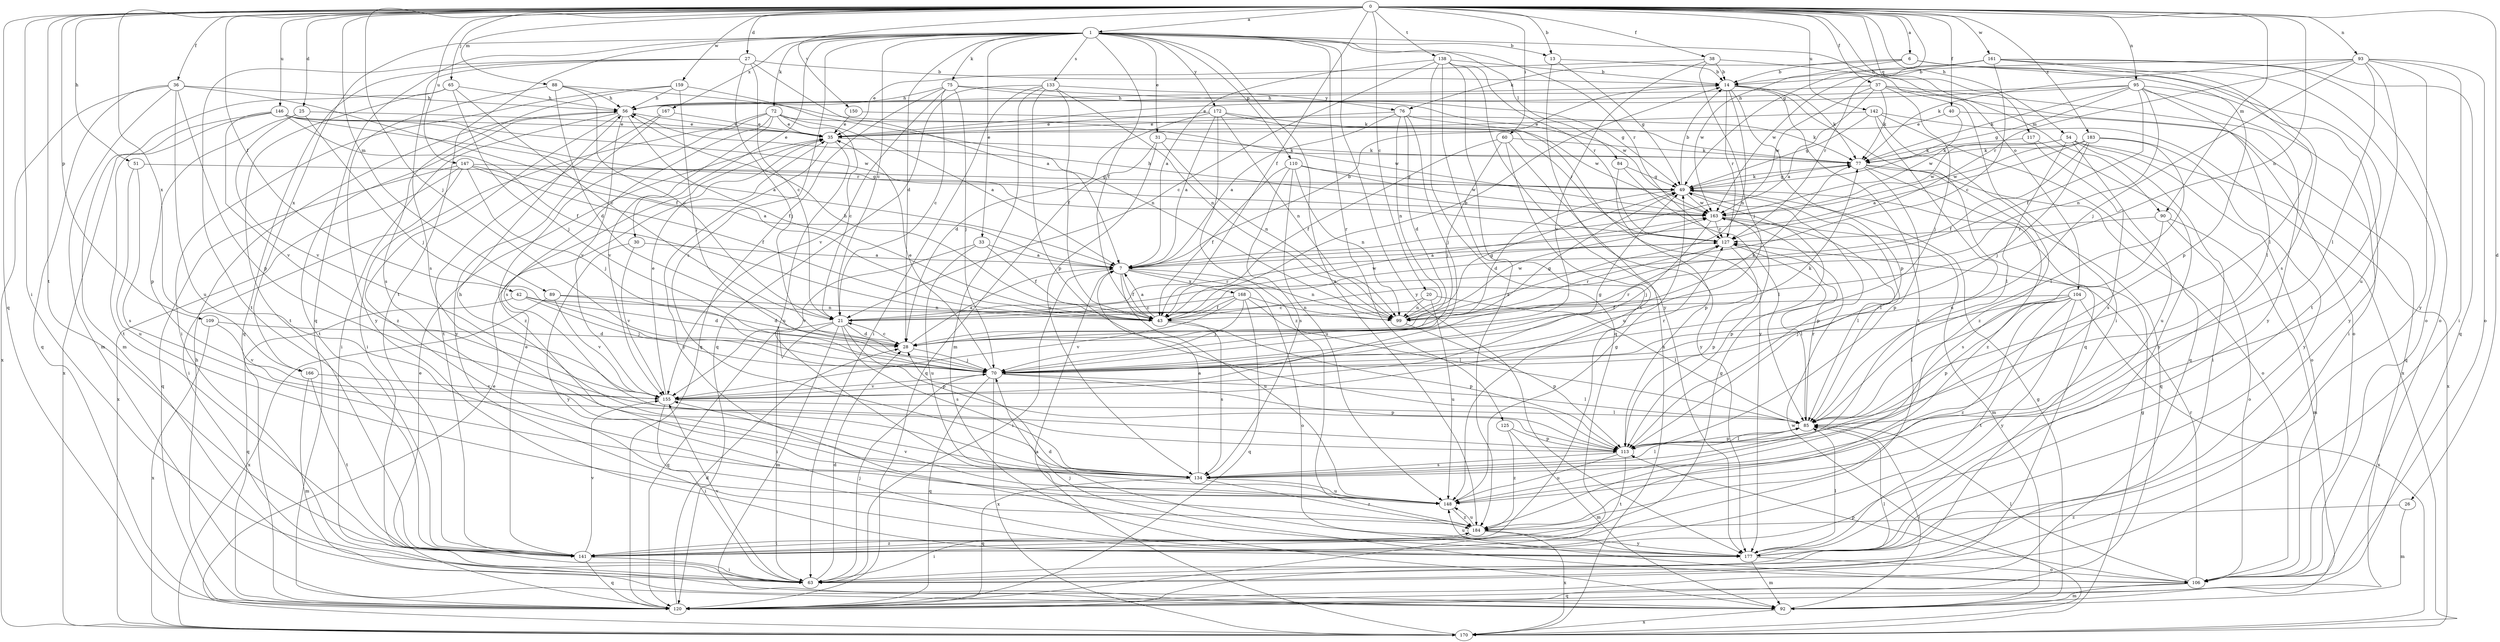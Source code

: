 strict digraph  {
0;
1;
6;
7;
13;
14;
20;
21;
25;
26;
27;
28;
30;
31;
33;
35;
36;
37;
38;
40;
42;
43;
49;
51;
54;
56;
60;
63;
65;
70;
72;
75;
76;
77;
84;
85;
88;
89;
90;
92;
93;
95;
99;
104;
106;
109;
110;
113;
117;
120;
125;
127;
133;
134;
138;
141;
142;
146;
147;
148;
150;
155;
159;
161;
163;
166;
167;
168;
170;
172;
177;
183;
184;
0 -> 1  [label=a];
0 -> 6  [label=a];
0 -> 13  [label=b];
0 -> 20  [label=c];
0 -> 25  [label=d];
0 -> 26  [label=d];
0 -> 27  [label=d];
0 -> 36  [label=f];
0 -> 37  [label=f];
0 -> 38  [label=f];
0 -> 40  [label=f];
0 -> 42  [label=f];
0 -> 43  [label=f];
0 -> 49  [label=g];
0 -> 51  [label=h];
0 -> 54  [label=h];
0 -> 60  [label=i];
0 -> 63  [label=i];
0 -> 65  [label=j];
0 -> 70  [label=j];
0 -> 88  [label=m];
0 -> 89  [label=m];
0 -> 90  [label=m];
0 -> 93  [label=n];
0 -> 95  [label=n];
0 -> 99  [label=n];
0 -> 104  [label=o];
0 -> 109  [label=p];
0 -> 117  [label=q];
0 -> 120  [label=q];
0 -> 138  [label=t];
0 -> 141  [label=t];
0 -> 142  [label=u];
0 -> 146  [label=u];
0 -> 147  [label=u];
0 -> 150  [label=v];
0 -> 159  [label=w];
0 -> 161  [label=w];
0 -> 166  [label=x];
0 -> 183  [label=z];
1 -> 13  [label=b];
1 -> 21  [label=c];
1 -> 28  [label=d];
1 -> 30  [label=e];
1 -> 31  [label=e];
1 -> 33  [label=e];
1 -> 43  [label=f];
1 -> 72  [label=k];
1 -> 75  [label=k];
1 -> 84  [label=l];
1 -> 90  [label=m];
1 -> 110  [label=p];
1 -> 120  [label=q];
1 -> 125  [label=r];
1 -> 127  [label=r];
1 -> 133  [label=s];
1 -> 134  [label=s];
1 -> 141  [label=t];
1 -> 166  [label=x];
1 -> 167  [label=x];
1 -> 172  [label=y];
1 -> 177  [label=y];
1 -> 184  [label=z];
6 -> 14  [label=b];
6 -> 76  [label=k];
6 -> 106  [label=o];
6 -> 113  [label=p];
6 -> 141  [label=t];
6 -> 163  [label=w];
7 -> 14  [label=b];
7 -> 43  [label=f];
7 -> 63  [label=i];
7 -> 99  [label=n];
7 -> 106  [label=o];
7 -> 148  [label=u];
7 -> 168  [label=x];
13 -> 14  [label=b];
13 -> 49  [label=g];
13 -> 170  [label=x];
14 -> 56  [label=h];
14 -> 77  [label=k];
14 -> 99  [label=n];
14 -> 113  [label=p];
14 -> 120  [label=q];
14 -> 127  [label=r];
14 -> 141  [label=t];
20 -> 21  [label=c];
20 -> 85  [label=l];
20 -> 99  [label=n];
20 -> 148  [label=u];
21 -> 28  [label=d];
21 -> 63  [label=i];
21 -> 92  [label=m];
21 -> 113  [label=p];
21 -> 120  [label=q];
21 -> 127  [label=r];
21 -> 134  [label=s];
25 -> 35  [label=e];
25 -> 70  [label=j];
25 -> 113  [label=p];
25 -> 155  [label=v];
26 -> 92  [label=m];
26 -> 184  [label=z];
27 -> 7  [label=a];
27 -> 14  [label=b];
27 -> 21  [label=c];
27 -> 70  [label=j];
27 -> 120  [label=q];
27 -> 134  [label=s];
27 -> 141  [label=t];
28 -> 7  [label=a];
28 -> 21  [label=c];
28 -> 49  [label=g];
28 -> 70  [label=j];
28 -> 77  [label=k];
28 -> 127  [label=r];
30 -> 7  [label=a];
30 -> 155  [label=v];
30 -> 177  [label=y];
31 -> 77  [label=k];
31 -> 99  [label=n];
31 -> 120  [label=q];
31 -> 134  [label=s];
33 -> 7  [label=a];
33 -> 43  [label=f];
33 -> 148  [label=u];
33 -> 155  [label=v];
35 -> 77  [label=k];
35 -> 148  [label=u];
35 -> 177  [label=y];
36 -> 43  [label=f];
36 -> 56  [label=h];
36 -> 92  [label=m];
36 -> 113  [label=p];
36 -> 120  [label=q];
36 -> 148  [label=u];
36 -> 170  [label=x];
37 -> 7  [label=a];
37 -> 56  [label=h];
37 -> 70  [label=j];
37 -> 77  [label=k];
37 -> 106  [label=o];
37 -> 163  [label=w];
37 -> 177  [label=y];
38 -> 14  [label=b];
38 -> 35  [label=e];
38 -> 63  [label=i];
38 -> 70  [label=j];
38 -> 155  [label=v];
40 -> 35  [label=e];
40 -> 120  [label=q];
40 -> 163  [label=w];
42 -> 28  [label=d];
42 -> 70  [label=j];
42 -> 99  [label=n];
42 -> 120  [label=q];
43 -> 7  [label=a];
43 -> 14  [label=b];
43 -> 56  [label=h];
43 -> 113  [label=p];
43 -> 134  [label=s];
43 -> 163  [label=w];
49 -> 14  [label=b];
49 -> 28  [label=d];
49 -> 77  [label=k];
49 -> 85  [label=l];
49 -> 113  [label=p];
49 -> 163  [label=w];
51 -> 49  [label=g];
51 -> 134  [label=s];
51 -> 148  [label=u];
54 -> 63  [label=i];
54 -> 77  [label=k];
54 -> 85  [label=l];
54 -> 106  [label=o];
54 -> 148  [label=u];
54 -> 163  [label=w];
54 -> 170  [label=x];
56 -> 35  [label=e];
56 -> 43  [label=f];
56 -> 63  [label=i];
56 -> 141  [label=t];
56 -> 155  [label=v];
56 -> 184  [label=z];
60 -> 43  [label=f];
60 -> 70  [label=j];
60 -> 77  [label=k];
60 -> 148  [label=u];
60 -> 177  [label=y];
63 -> 28  [label=d];
63 -> 70  [label=j];
63 -> 85  [label=l];
63 -> 155  [label=v];
65 -> 21  [label=c];
65 -> 56  [label=h];
65 -> 70  [label=j];
65 -> 92  [label=m];
65 -> 141  [label=t];
70 -> 35  [label=e];
70 -> 77  [label=k];
70 -> 85  [label=l];
70 -> 113  [label=p];
70 -> 120  [label=q];
70 -> 155  [label=v];
70 -> 170  [label=x];
72 -> 7  [label=a];
72 -> 21  [label=c];
72 -> 35  [label=e];
72 -> 63  [label=i];
72 -> 134  [label=s];
72 -> 155  [label=v];
72 -> 163  [label=w];
72 -> 184  [label=z];
75 -> 21  [label=c];
75 -> 49  [label=g];
75 -> 56  [label=h];
75 -> 70  [label=j];
75 -> 120  [label=q];
75 -> 155  [label=v];
75 -> 163  [label=w];
76 -> 7  [label=a];
76 -> 28  [label=d];
76 -> 35  [label=e];
76 -> 70  [label=j];
76 -> 99  [label=n];
76 -> 177  [label=y];
77 -> 49  [label=g];
77 -> 106  [label=o];
77 -> 113  [label=p];
77 -> 120  [label=q];
77 -> 184  [label=z];
84 -> 49  [label=g];
84 -> 85  [label=l];
84 -> 113  [label=p];
85 -> 113  [label=p];
85 -> 127  [label=r];
88 -> 21  [label=c];
88 -> 28  [label=d];
88 -> 56  [label=h];
88 -> 77  [label=k];
88 -> 177  [label=y];
89 -> 28  [label=d];
89 -> 99  [label=n];
89 -> 155  [label=v];
89 -> 170  [label=x];
90 -> 92  [label=m];
90 -> 106  [label=o];
90 -> 127  [label=r];
90 -> 134  [label=s];
92 -> 49  [label=g];
92 -> 85  [label=l];
92 -> 170  [label=x];
93 -> 14  [label=b];
93 -> 63  [label=i];
93 -> 70  [label=j];
93 -> 77  [label=k];
93 -> 85  [label=l];
93 -> 106  [label=o];
93 -> 127  [label=r];
93 -> 148  [label=u];
93 -> 177  [label=y];
95 -> 35  [label=e];
95 -> 43  [label=f];
95 -> 49  [label=g];
95 -> 56  [label=h];
95 -> 63  [label=i];
95 -> 77  [label=k];
95 -> 85  [label=l];
95 -> 99  [label=n];
95 -> 177  [label=y];
99 -> 49  [label=g];
99 -> 113  [label=p];
99 -> 127  [label=r];
99 -> 163  [label=w];
104 -> 43  [label=f];
104 -> 70  [label=j];
104 -> 85  [label=l];
104 -> 113  [label=p];
104 -> 141  [label=t];
104 -> 170  [label=x];
104 -> 177  [label=y];
104 -> 184  [label=z];
106 -> 70  [label=j];
106 -> 85  [label=l];
106 -> 92  [label=m];
106 -> 113  [label=p];
106 -> 120  [label=q];
106 -> 127  [label=r];
109 -> 28  [label=d];
109 -> 155  [label=v];
109 -> 170  [label=x];
110 -> 43  [label=f];
110 -> 49  [label=g];
110 -> 99  [label=n];
110 -> 134  [label=s];
110 -> 148  [label=u];
110 -> 163  [label=w];
113 -> 85  [label=l];
113 -> 134  [label=s];
113 -> 141  [label=t];
113 -> 148  [label=u];
117 -> 77  [label=k];
117 -> 134  [label=s];
117 -> 177  [label=y];
120 -> 28  [label=d];
120 -> 35  [label=e];
120 -> 56  [label=h];
125 -> 92  [label=m];
125 -> 113  [label=p];
125 -> 184  [label=z];
127 -> 7  [label=a];
127 -> 85  [label=l];
127 -> 113  [label=p];
133 -> 43  [label=f];
133 -> 63  [label=i];
133 -> 92  [label=m];
133 -> 99  [label=n];
133 -> 113  [label=p];
133 -> 120  [label=q];
133 -> 76  [label=y];
134 -> 7  [label=a];
134 -> 56  [label=h];
134 -> 85  [label=l];
134 -> 120  [label=q];
134 -> 148  [label=u];
134 -> 184  [label=z];
138 -> 7  [label=a];
138 -> 14  [label=b];
138 -> 21  [label=c];
138 -> 120  [label=q];
138 -> 127  [label=r];
138 -> 141  [label=t];
138 -> 177  [label=y];
138 -> 184  [label=z];
141 -> 35  [label=e];
141 -> 49  [label=g];
141 -> 63  [label=i];
141 -> 120  [label=q];
141 -> 155  [label=v];
141 -> 184  [label=z];
142 -> 35  [label=e];
142 -> 49  [label=g];
142 -> 120  [label=q];
142 -> 148  [label=u];
142 -> 170  [label=x];
142 -> 184  [label=z];
146 -> 7  [label=a];
146 -> 35  [label=e];
146 -> 43  [label=f];
146 -> 127  [label=r];
146 -> 141  [label=t];
146 -> 155  [label=v];
146 -> 163  [label=w];
146 -> 170  [label=x];
147 -> 7  [label=a];
147 -> 43  [label=f];
147 -> 49  [label=g];
147 -> 63  [label=i];
147 -> 70  [label=j];
147 -> 120  [label=q];
147 -> 170  [label=x];
148 -> 49  [label=g];
148 -> 155  [label=v];
148 -> 184  [label=z];
150 -> 35  [label=e];
150 -> 77  [label=k];
155 -> 35  [label=e];
155 -> 49  [label=g];
155 -> 63  [label=i];
155 -> 85  [label=l];
155 -> 127  [label=r];
159 -> 56  [label=h];
159 -> 63  [label=i];
159 -> 70  [label=j];
159 -> 99  [label=n];
159 -> 134  [label=s];
161 -> 14  [label=b];
161 -> 21  [label=c];
161 -> 85  [label=l];
161 -> 106  [label=o];
161 -> 120  [label=q];
161 -> 127  [label=r];
161 -> 134  [label=s];
161 -> 163  [label=w];
163 -> 56  [label=h];
163 -> 70  [label=j];
163 -> 85  [label=l];
163 -> 92  [label=m];
163 -> 113  [label=p];
163 -> 127  [label=r];
166 -> 92  [label=m];
166 -> 141  [label=t];
166 -> 155  [label=v];
167 -> 35  [label=e];
167 -> 141  [label=t];
167 -> 177  [label=y];
168 -> 21  [label=c];
168 -> 43  [label=f];
168 -> 70  [label=j];
168 -> 85  [label=l];
168 -> 99  [label=n];
168 -> 120  [label=q];
168 -> 155  [label=v];
170 -> 7  [label=a];
170 -> 35  [label=e];
170 -> 49  [label=g];
170 -> 163  [label=w];
172 -> 7  [label=a];
172 -> 28  [label=d];
172 -> 35  [label=e];
172 -> 99  [label=n];
172 -> 127  [label=r];
172 -> 163  [label=w];
172 -> 184  [label=z];
177 -> 28  [label=d];
177 -> 85  [label=l];
177 -> 92  [label=m];
177 -> 106  [label=o];
177 -> 148  [label=u];
183 -> 7  [label=a];
183 -> 43  [label=f];
183 -> 70  [label=j];
183 -> 77  [label=k];
183 -> 85  [label=l];
183 -> 163  [label=w];
183 -> 177  [label=y];
184 -> 63  [label=i];
184 -> 141  [label=t];
184 -> 148  [label=u];
184 -> 170  [label=x];
184 -> 177  [label=y];
}
